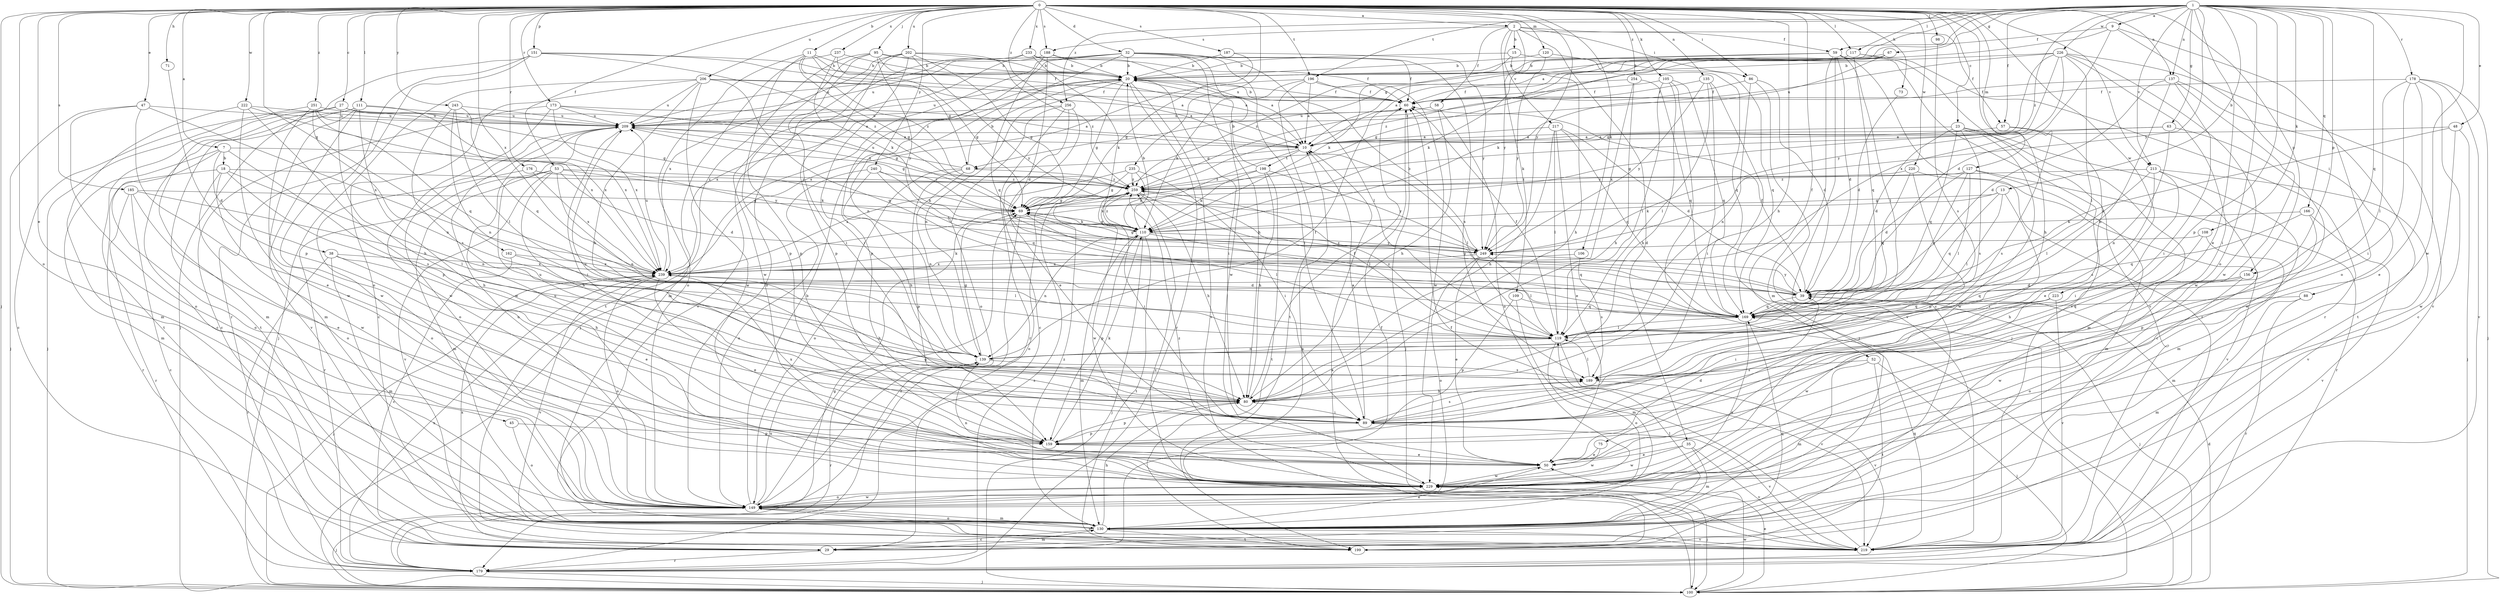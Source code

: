 strict digraph  {
0;
1;
2;
7;
9;
10;
11;
13;
15;
18;
20;
23;
27;
29;
32;
35;
38;
39;
45;
47;
48;
50;
52;
53;
57;
58;
59;
60;
63;
67;
68;
69;
71;
73;
75;
80;
86;
88;
89;
95;
98;
100;
105;
106;
108;
109;
110;
111;
117;
119;
120;
127;
130;
135;
137;
139;
149;
151;
156;
159;
162;
166;
169;
173;
176;
178;
179;
185;
187;
188;
189;
196;
198;
199;
202;
206;
209;
213;
217;
219;
220;
222;
223;
226;
229;
233;
235;
237;
239;
240;
243;
249;
251;
254;
256;
259;
0 -> 2  [label=a];
0 -> 7  [label=a];
0 -> 11  [label=b];
0 -> 23  [label=c];
0 -> 27  [label=c];
0 -> 32  [label=d];
0 -> 45  [label=e];
0 -> 47  [label=e];
0 -> 52  [label=f];
0 -> 53  [label=f];
0 -> 71  [label=h];
0 -> 73  [label=h];
0 -> 75  [label=h];
0 -> 80  [label=h];
0 -> 86  [label=i];
0 -> 95  [label=j];
0 -> 98  [label=j];
0 -> 100  [label=j];
0 -> 105  [label=k];
0 -> 106  [label=k];
0 -> 111  [label=l];
0 -> 117  [label=l];
0 -> 120  [label=m];
0 -> 127  [label=m];
0 -> 135  [label=n];
0 -> 137  [label=n];
0 -> 149  [label=o];
0 -> 151  [label=p];
0 -> 156  [label=p];
0 -> 162  [label=q];
0 -> 173  [label=r];
0 -> 176  [label=r];
0 -> 185  [label=s];
0 -> 187  [label=s];
0 -> 188  [label=s];
0 -> 196  [label=t];
0 -> 202  [label=u];
0 -> 206  [label=u];
0 -> 213  [label=v];
0 -> 220  [label=w];
0 -> 222  [label=w];
0 -> 223  [label=w];
0 -> 233  [label=x];
0 -> 235  [label=x];
0 -> 237  [label=x];
0 -> 239  [label=x];
0 -> 240  [label=y];
0 -> 243  [label=y];
0 -> 249  [label=y];
0 -> 251  [label=z];
0 -> 254  [label=z];
0 -> 256  [label=z];
1 -> 9  [label=a];
1 -> 10  [label=a];
1 -> 13  [label=b];
1 -> 48  [label=e];
1 -> 50  [label=e];
1 -> 57  [label=f];
1 -> 63  [label=g];
1 -> 67  [label=g];
1 -> 68  [label=g];
1 -> 108  [label=k];
1 -> 117  [label=l];
1 -> 137  [label=n];
1 -> 149  [label=o];
1 -> 156  [label=p];
1 -> 159  [label=p];
1 -> 166  [label=q];
1 -> 169  [label=q];
1 -> 178  [label=r];
1 -> 196  [label=t];
1 -> 213  [label=v];
1 -> 226  [label=w];
1 -> 229  [label=w];
1 -> 249  [label=y];
1 -> 256  [label=z];
1 -> 259  [label=z];
2 -> 15  [label=b];
2 -> 35  [label=d];
2 -> 57  [label=f];
2 -> 58  [label=f];
2 -> 59  [label=f];
2 -> 86  [label=i];
2 -> 109  [label=k];
2 -> 188  [label=s];
2 -> 217  [label=v];
2 -> 249  [label=y];
7 -> 18  [label=b];
7 -> 38  [label=d];
7 -> 130  [label=m];
7 -> 149  [label=o];
7 -> 189  [label=s];
7 -> 249  [label=y];
9 -> 39  [label=d];
9 -> 59  [label=f];
9 -> 88  [label=i];
9 -> 149  [label=o];
9 -> 259  [label=z];
10 -> 68  [label=g];
10 -> 119  [label=l];
10 -> 198  [label=t];
10 -> 239  [label=x];
11 -> 20  [label=b];
11 -> 60  [label=f];
11 -> 68  [label=g];
11 -> 69  [label=g];
11 -> 149  [label=o];
11 -> 159  [label=p];
11 -> 259  [label=z];
13 -> 69  [label=g];
13 -> 89  [label=i];
13 -> 110  [label=k];
13 -> 119  [label=l];
13 -> 169  [label=q];
15 -> 20  [label=b];
15 -> 80  [label=h];
15 -> 110  [label=k];
15 -> 169  [label=q];
18 -> 80  [label=h];
18 -> 139  [label=n];
18 -> 149  [label=o];
18 -> 179  [label=r];
18 -> 229  [label=w];
18 -> 259  [label=z];
20 -> 60  [label=f];
20 -> 69  [label=g];
20 -> 89  [label=i];
20 -> 139  [label=n];
20 -> 179  [label=r];
20 -> 209  [label=u];
20 -> 219  [label=v];
20 -> 239  [label=x];
23 -> 10  [label=a];
23 -> 29  [label=c];
23 -> 39  [label=d];
23 -> 130  [label=m];
23 -> 169  [label=q];
23 -> 189  [label=s];
23 -> 229  [label=w];
27 -> 10  [label=a];
27 -> 69  [label=g];
27 -> 80  [label=h];
27 -> 100  [label=j];
27 -> 130  [label=m];
27 -> 199  [label=t];
27 -> 209  [label=u];
29 -> 60  [label=f];
29 -> 130  [label=m];
29 -> 179  [label=r];
32 -> 20  [label=b];
32 -> 80  [label=h];
32 -> 89  [label=i];
32 -> 100  [label=j];
32 -> 119  [label=l];
32 -> 139  [label=n];
32 -> 159  [label=p];
32 -> 189  [label=s];
32 -> 209  [label=u];
32 -> 229  [label=w];
35 -> 50  [label=e];
35 -> 130  [label=m];
35 -> 219  [label=v];
35 -> 229  [label=w];
38 -> 50  [label=e];
38 -> 80  [label=h];
38 -> 130  [label=m];
38 -> 179  [label=r];
38 -> 239  [label=x];
39 -> 60  [label=f];
39 -> 69  [label=g];
39 -> 100  [label=j];
39 -> 169  [label=q];
39 -> 249  [label=y];
39 -> 259  [label=z];
45 -> 149  [label=o];
45 -> 159  [label=p];
47 -> 50  [label=e];
47 -> 100  [label=j];
47 -> 149  [label=o];
47 -> 209  [label=u];
47 -> 239  [label=x];
48 -> 10  [label=a];
48 -> 39  [label=d];
48 -> 100  [label=j];
48 -> 229  [label=w];
50 -> 39  [label=d];
50 -> 209  [label=u];
50 -> 229  [label=w];
52 -> 100  [label=j];
52 -> 130  [label=m];
52 -> 189  [label=s];
52 -> 199  [label=t];
53 -> 39  [label=d];
53 -> 80  [label=h];
53 -> 110  [label=k];
53 -> 130  [label=m];
53 -> 139  [label=n];
53 -> 179  [label=r];
53 -> 219  [label=v];
53 -> 259  [label=z];
57 -> 10  [label=a];
57 -> 50  [label=e];
57 -> 189  [label=s];
58 -> 80  [label=h];
58 -> 149  [label=o];
58 -> 209  [label=u];
59 -> 20  [label=b];
59 -> 29  [label=c];
59 -> 39  [label=d];
59 -> 110  [label=k];
59 -> 119  [label=l];
59 -> 130  [label=m];
59 -> 179  [label=r];
59 -> 219  [label=v];
60 -> 20  [label=b];
60 -> 100  [label=j];
60 -> 209  [label=u];
63 -> 10  [label=a];
63 -> 69  [label=g];
63 -> 139  [label=n];
63 -> 229  [label=w];
67 -> 10  [label=a];
67 -> 20  [label=b];
67 -> 69  [label=g];
67 -> 110  [label=k];
67 -> 259  [label=z];
68 -> 20  [label=b];
68 -> 139  [label=n];
68 -> 149  [label=o];
68 -> 159  [label=p];
68 -> 209  [label=u];
68 -> 259  [label=z];
69 -> 110  [label=k];
69 -> 119  [label=l];
69 -> 179  [label=r];
71 -> 159  [label=p];
73 -> 39  [label=d];
75 -> 50  [label=e];
75 -> 229  [label=w];
80 -> 60  [label=f];
80 -> 89  [label=i];
80 -> 159  [label=p];
80 -> 209  [label=u];
86 -> 39  [label=d];
86 -> 60  [label=f];
86 -> 139  [label=n];
86 -> 219  [label=v];
88 -> 130  [label=m];
88 -> 169  [label=q];
88 -> 179  [label=r];
89 -> 10  [label=a];
89 -> 159  [label=p];
89 -> 189  [label=s];
89 -> 209  [label=u];
89 -> 219  [label=v];
95 -> 10  [label=a];
95 -> 20  [label=b];
95 -> 60  [label=f];
95 -> 89  [label=i];
95 -> 159  [label=p];
95 -> 199  [label=t];
95 -> 249  [label=y];
98 -> 189  [label=s];
100 -> 10  [label=a];
100 -> 39  [label=d];
100 -> 50  [label=e];
100 -> 229  [label=w];
105 -> 60  [label=f];
105 -> 80  [label=h];
105 -> 100  [label=j];
105 -> 119  [label=l];
105 -> 169  [label=q];
106 -> 189  [label=s];
106 -> 239  [label=x];
108 -> 80  [label=h];
108 -> 130  [label=m];
108 -> 249  [label=y];
109 -> 130  [label=m];
109 -> 159  [label=p];
109 -> 169  [label=q];
110 -> 20  [label=b];
110 -> 69  [label=g];
110 -> 100  [label=j];
110 -> 130  [label=m];
110 -> 139  [label=n];
110 -> 159  [label=p];
110 -> 169  [label=q];
110 -> 199  [label=t];
110 -> 249  [label=y];
110 -> 259  [label=z];
111 -> 29  [label=c];
111 -> 130  [label=m];
111 -> 199  [label=t];
111 -> 209  [label=u];
111 -> 219  [label=v];
111 -> 229  [label=w];
111 -> 239  [label=x];
117 -> 20  [label=b];
117 -> 169  [label=q];
117 -> 179  [label=r];
117 -> 219  [label=v];
117 -> 259  [label=z];
119 -> 60  [label=f];
119 -> 139  [label=n];
119 -> 149  [label=o];
119 -> 219  [label=v];
119 -> 259  [label=z];
120 -> 20  [label=b];
120 -> 169  [label=q];
120 -> 249  [label=y];
127 -> 39  [label=d];
127 -> 119  [label=l];
127 -> 130  [label=m];
127 -> 169  [label=q];
127 -> 179  [label=r];
127 -> 259  [label=z];
130 -> 29  [label=c];
130 -> 50  [label=e];
130 -> 80  [label=h];
130 -> 119  [label=l];
130 -> 149  [label=o];
130 -> 199  [label=t];
130 -> 219  [label=v];
130 -> 259  [label=z];
135 -> 60  [label=f];
135 -> 89  [label=i];
135 -> 100  [label=j];
135 -> 119  [label=l];
135 -> 249  [label=y];
137 -> 39  [label=d];
137 -> 60  [label=f];
137 -> 89  [label=i];
137 -> 139  [label=n];
137 -> 199  [label=t];
137 -> 229  [label=w];
139 -> 60  [label=f];
139 -> 69  [label=g];
139 -> 179  [label=r];
139 -> 189  [label=s];
149 -> 20  [label=b];
149 -> 69  [label=g];
149 -> 100  [label=j];
149 -> 130  [label=m];
149 -> 139  [label=n];
149 -> 209  [label=u];
149 -> 219  [label=v];
149 -> 229  [label=w];
151 -> 10  [label=a];
151 -> 20  [label=b];
151 -> 100  [label=j];
151 -> 149  [label=o];
151 -> 179  [label=r];
151 -> 259  [label=z];
156 -> 39  [label=d];
156 -> 149  [label=o];
156 -> 169  [label=q];
156 -> 229  [label=w];
159 -> 50  [label=e];
159 -> 110  [label=k];
159 -> 239  [label=x];
162 -> 29  [label=c];
162 -> 119  [label=l];
162 -> 239  [label=x];
166 -> 110  [label=k];
166 -> 159  [label=p];
166 -> 169  [label=q];
166 -> 219  [label=v];
169 -> 119  [label=l];
169 -> 149  [label=o];
173 -> 10  [label=a];
173 -> 29  [label=c];
173 -> 69  [label=g];
173 -> 209  [label=u];
173 -> 229  [label=w];
173 -> 239  [label=x];
176 -> 149  [label=o];
176 -> 239  [label=x];
176 -> 259  [label=z];
178 -> 29  [label=c];
178 -> 50  [label=e];
178 -> 60  [label=f];
178 -> 89  [label=i];
178 -> 100  [label=j];
178 -> 119  [label=l];
178 -> 219  [label=v];
179 -> 69  [label=g];
179 -> 100  [label=j];
179 -> 239  [label=x];
179 -> 259  [label=z];
185 -> 29  [label=c];
185 -> 50  [label=e];
185 -> 69  [label=g];
185 -> 119  [label=l];
185 -> 179  [label=r];
187 -> 20  [label=b];
187 -> 69  [label=g];
187 -> 249  [label=y];
188 -> 10  [label=a];
188 -> 20  [label=b];
188 -> 39  [label=d];
188 -> 169  [label=q];
188 -> 209  [label=u];
189 -> 80  [label=h];
189 -> 119  [label=l];
189 -> 219  [label=v];
196 -> 10  [label=a];
196 -> 60  [label=f];
196 -> 110  [label=k];
196 -> 199  [label=t];
196 -> 229  [label=w];
196 -> 239  [label=x];
198 -> 20  [label=b];
198 -> 80  [label=h];
198 -> 110  [label=k];
198 -> 199  [label=t];
198 -> 249  [label=y];
198 -> 259  [label=z];
199 -> 10  [label=a];
199 -> 169  [label=q];
199 -> 239  [label=x];
202 -> 20  [label=b];
202 -> 69  [label=g];
202 -> 89  [label=i];
202 -> 149  [label=o];
202 -> 159  [label=p];
202 -> 239  [label=x];
202 -> 249  [label=y];
202 -> 259  [label=z];
206 -> 10  [label=a];
206 -> 29  [label=c];
206 -> 60  [label=f];
206 -> 80  [label=h];
206 -> 100  [label=j];
206 -> 169  [label=q];
206 -> 209  [label=u];
206 -> 229  [label=w];
209 -> 10  [label=a];
209 -> 69  [label=g];
209 -> 89  [label=i];
209 -> 149  [label=o];
213 -> 89  [label=i];
213 -> 119  [label=l];
213 -> 130  [label=m];
213 -> 189  [label=s];
213 -> 219  [label=v];
213 -> 259  [label=z];
217 -> 10  [label=a];
217 -> 39  [label=d];
217 -> 50  [label=e];
217 -> 80  [label=h];
217 -> 119  [label=l];
217 -> 169  [label=q];
219 -> 60  [label=f];
219 -> 169  [label=q];
219 -> 259  [label=z];
220 -> 159  [label=p];
220 -> 169  [label=q];
220 -> 219  [label=v];
220 -> 259  [label=z];
222 -> 130  [label=m];
222 -> 159  [label=p];
222 -> 209  [label=u];
222 -> 229  [label=w];
222 -> 239  [label=x];
223 -> 89  [label=i];
223 -> 169  [label=q];
223 -> 219  [label=v];
223 -> 229  [label=w];
226 -> 20  [label=b];
226 -> 69  [label=g];
226 -> 89  [label=i];
226 -> 119  [label=l];
226 -> 209  [label=u];
226 -> 219  [label=v];
226 -> 229  [label=w];
226 -> 239  [label=x];
226 -> 249  [label=y];
229 -> 100  [label=j];
229 -> 139  [label=n];
229 -> 149  [label=o];
229 -> 259  [label=z];
233 -> 20  [label=b];
233 -> 60  [label=f];
233 -> 110  [label=k];
233 -> 219  [label=v];
233 -> 229  [label=w];
235 -> 69  [label=g];
235 -> 89  [label=i];
235 -> 110  [label=k];
235 -> 239  [label=x];
235 -> 259  [label=z];
237 -> 20  [label=b];
237 -> 69  [label=g];
237 -> 110  [label=k];
237 -> 130  [label=m];
239 -> 39  [label=d];
239 -> 50  [label=e];
239 -> 80  [label=h];
239 -> 100  [label=j];
239 -> 110  [label=k];
239 -> 149  [label=o];
239 -> 209  [label=u];
239 -> 219  [label=v];
240 -> 80  [label=h];
240 -> 110  [label=k];
240 -> 149  [label=o];
240 -> 169  [label=q];
240 -> 259  [label=z];
243 -> 119  [label=l];
243 -> 139  [label=n];
243 -> 169  [label=q];
243 -> 189  [label=s];
243 -> 209  [label=u];
249 -> 20  [label=b];
249 -> 50  [label=e];
249 -> 69  [label=g];
249 -> 119  [label=l];
249 -> 149  [label=o];
249 -> 239  [label=x];
251 -> 29  [label=c];
251 -> 139  [label=n];
251 -> 169  [label=q];
251 -> 209  [label=u];
251 -> 229  [label=w];
251 -> 239  [label=x];
254 -> 60  [label=f];
254 -> 80  [label=h];
254 -> 169  [label=q];
254 -> 239  [label=x];
256 -> 29  [label=c];
256 -> 50  [label=e];
256 -> 149  [label=o];
256 -> 179  [label=r];
256 -> 209  [label=u];
259 -> 69  [label=g];
259 -> 80  [label=h];
259 -> 89  [label=i];
259 -> 119  [label=l];
259 -> 149  [label=o];
259 -> 209  [label=u];
259 -> 229  [label=w];
}
